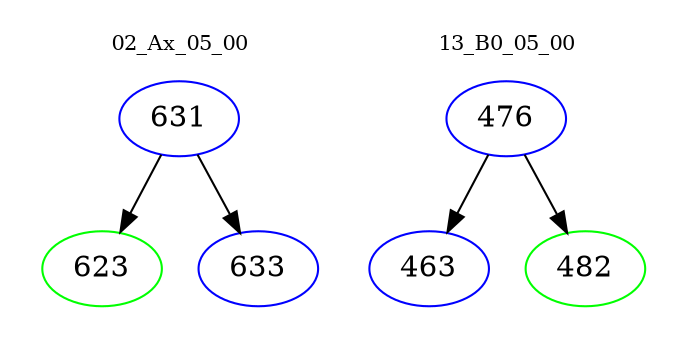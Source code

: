 digraph{
subgraph cluster_0 {
color = white
label = "02_Ax_05_00";
fontsize=10;
T0_631 [label="631", color="blue"]
T0_631 -> T0_623 [color="black"]
T0_623 [label="623", color="green"]
T0_631 -> T0_633 [color="black"]
T0_633 [label="633", color="blue"]
}
subgraph cluster_1 {
color = white
label = "13_B0_05_00";
fontsize=10;
T1_476 [label="476", color="blue"]
T1_476 -> T1_463 [color="black"]
T1_463 [label="463", color="blue"]
T1_476 -> T1_482 [color="black"]
T1_482 [label="482", color="green"]
}
}
